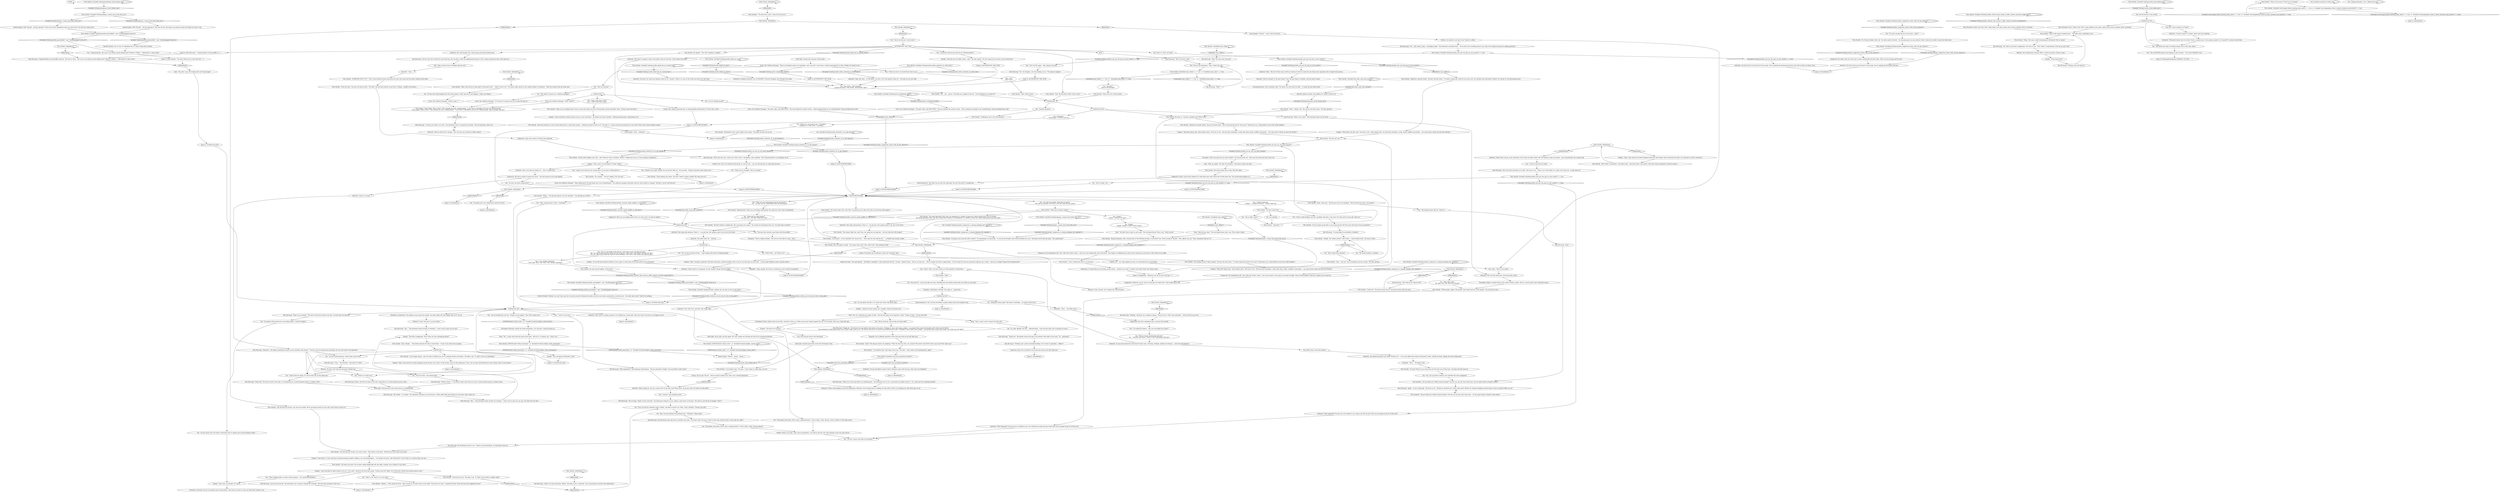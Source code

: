 # WHIRLING F1 / HARDIE AUTHORITY WC
# THE WHITE CHECK TO GET TO KLAASJE
# ==================================================
digraph G {
	  0 [label="START"];
	  1 [label="input"];
	  2 [label="You: \"First you tell me someone's been *raped*, and then you don't say *who*. That's bullshit!\" (Stomp your feet.)"];
	  3 [label="Authority: Everyone can see you picked some wrong options. Next time you have to come up with better things to say."];
	  4 [label="The Gardener: \"Of course he's racist. Look at how fat he is.\""];
	  5 [label="Kim Kitsuragi: \"What happened?\" the lieutenant half-whispers, \"We got absolutely *wiped*. Let's go before it gets worse.\""];
	  6 [label="Authority: There is no 'back'."];
	  7 [label="You: \"I see. Another question?\"\n\"I see, okay. That's cool, that's cool. Another question?\""];
	  8 [label="Titus Hardie: \"Speak for yourself, buddy.\" He puts the beer down. \"We've been giving shit for *ten years*! Martinaise was a dump before we put this outfit together.\""];
	  9 [label="Authority: Not quite there yet -- push on."];
	  10 [label="Titus Hardie: \"You wanna talk to her, cop? Fine. I'm gonna let you talk to her. But you treat her with respect.\""];
	  11 [label="You: \"Thank you, we'll talk to her.\" (Conclude.)\n\"Thank you, I'll talk to her.\" (Conclude.)"];
	  12 [label="Titus Hardie: \"Yeah -- blonde. Tall. Two rooms over from yours.\" He nods upstairs."];
	  13 [label="Jump to: [LYNCHUBENDGAME]"];
	  14 [label="Titus Hardie: \"You mean Revachol? Nah. She's an immigrant or a drifter of some sort. Been staying here over the winter.\"\n\"You mean Revachol? Nah. Our Miss Oranje Disco Dancer is an immigrant or a drifter of some sort. Been staying here over the winter.\""];
	  15 [label="You: \"Sex, drugs, *and* karaoke?\"\n(Laugh nervously.) \"Sex, drugs, and karaoke, right?\""];
	  16 [label="AUTHORITYWC FAIL HUB"];
	  17 [label="Titus Hardie: Variable[\"whirling.garte_vanishment_failed\"]"];
	  18 [label="Variable[\"whirling.garte_vanishment_failed\"]", shape=diamond];
	  19 [label="!(Variable[\"whirling.garte_vanishment_failed\"])", shape=diamond];
	  20 [label="You: \"This doesn't concern you, cafeteria manager!\""];
	  21 [label="Garte, the Cafeteria Manager: \"What is your...?\""];
	  22 [label="Titus Hardie: \"And what exactly is it you've been doing that's so god damn special -- shitting yourself in front of us?\" He leans in. \"Going around harassing kids on the street? Kids who've done nothing wrong?\""];
	  23 [label="Titus Hardie: \"I can believe that.\" He nods. \"Carly works in a gun shop, you see.\""];
	  24 [label="Titus Hardie: \"Fellas...\" The big guy glances over his shoulders. \"You getting any of this?\""];
	  25 [label="Titus Hardie: \"What in the name of mother-fuck...\" He looks closer, squinting at you."];
	  26 [label="Jump to: [Untitled hub (03)]"];
	  27 [label="Theo: \"No,\" a calm voice from the back of the room: \"He'll do it. Go ahead, son -- three, two...\""];
	  28 [label="Alain: \"Yeah, 'cause I sorta *wanna* see that shit.\""];
	  29 [label="You: \"Yes. Let's go back to normal. Let's pretend this never happened.\""];
	  30 [label="Authority: Don't let him drink that. One more push, quick!"];
	  31 [label="Titus Hardie: \"Klaasje Amandou. She's staying here at the Whirling-in-Rags. A real pretty one, silvery jumpsuit, blonde.\" Titus adjusts his cap. \"That's Amandou with an O-U.\""];
	  32 [label="Jump to: [LYNCHUBENDGAME]"];
	  33 [label="Authority: What happened? You got your ass handed to you. You should have made the gun work! How are you going to get out of this now?"];
	  34 [label="Composure: He tries to make it sound real casual -- but the muscles on his neck tighten."];
	  35 [label="Volition: I'm afraid it's not what *you* think it is either."];
	  36 [label="Untitled hub"];
	  37 [label="You: \"I haven't said anything racist!\""];
	  38 [label="Volition: There is no rally, c'mon. Just ask questions, you need to put this race rally garbage in the rear-view mirror."];
	  39 [label="Titus Hardie: \"What in the name of *fuck* are you doing?\""];
	  40 [label="Kim Kitsuragi: \"But...\" The lieutenant looks worried, he whispers: \"I don't want to give you my gun. Not after the last time.\""];
	  41 [label="Hand/Eye Coordination: Your fingers wrap around the handle, the index slides into the trigger loop. Do it. Go on!"];
	  42 [label="You: \"I'm going to kill myself now, you fucking whore.\" (Pull the trigger.)"];
	  43 [label="Titus Hardie: Variable[\"whirling.hardie_took_loaded_gun\"]"];
	  44 [label="Variable[\"whirling.hardie_took_loaded_gun\"]", shape=diamond];
	  45 [label="!(Variable[\"whirling.hardie_took_loaded_gun\"])", shape=diamond];
	  46 [label="Volition: No! Give it to Lieutenant Kitsuragi. It's not too late -- you can still spin this as some kind of tactic."];
	  47 [label="Perception (Hearing): Inside the small mechanism, you can hear a spring tensing up..."];
	  48 [label="Authority: Two! One! Do it, get this *one* thing right."];
	  49 [label="Authority: There will be no *spinning*. Do the *honest* thing! Pull the trigger!"];
	  50 [label="You: \"Congratulations. All I see is you sitting around talking about *Monica's titties* -- while there's a rape victim.\""];
	  51 [label="Untitled hub (03)"];
	  52 [label="You: \"So you're saying the two of you were... close?\""];
	  53 [label="Electrochemistry: And what was up with the *partying* she and Titus did? It sounded fun."];
	  54 [label="Titus Hardie: Variable[\"whirling.hardies_suggestion_whats_with_all_the_silences\"]"];
	  55 [label="Variable[\"whirling.hardies_suggestion_whats_with_all_the_silences\"]", shape=diamond];
	  56 [label="!(Variable[\"whirling.hardies_suggestion_whats_with_all_the_silences\"])", shape=diamond];
	  57 [label="You: \"Everybody calm down! This is only a demonstration!\" (Turn to Kim.) \"Kim, the gun please?\""];
	  58 [label="Authority: He's had enough. He's really gonna push their buttons now."];
	  59 [label="You: \"Kim, I'm only getting total garbage here.\" (Whisper) \"Please help.\""];
	  60 [label="Titus Hardie: \"Stop shitting your pants. You don't *need* to know, alright? We took care of it.\""];
	  61 [label="Titus Hardie: \"What, now you're in some kind of *personal crisis* -- right in front of us?\" He seems taken aback by this sudden display of weakness. \"Take this esoteric shit out of my bar!\""];
	  62 [label="Kim Kitsuragi: \"We are deep, *deep* in farce territory,\" the lieutenant whispers to you, taking a step closer to the door. \"We need to cool off and re-engage, *later*.\""];
	  63 [label="Titus Hardie: \"Of course you have! You've been calling people kipt left and right, inciting *race violence* in my town.\""];
	  64 [label="Titus Hardie: \"Get the fuck out of here, you racist carnie.\" Titus points at the door. \"There'll be no race rally in my town.\""];
	  65 [label="Authority: You got shredded to pieces there! Should've gone with the gun, what were you thinking?!"];
	  66 [label="Half Light: Oh my god, not this again! No! Your cheeks are burning red and you're sweating profusely..."];
	  67 [label="You: \"You better get ready to fucking respect me in: five, four, three...\""];
	  68 [label="You: Put the barrel in your mouth."];
	  69 [label="Half Light: Genuine panic flies across the lieutenant's face."];
	  70 [label="Kim Kitsuragi: \"Thank you.\" He returns it to his holster, then looks at the room: \"Nothing to worry about here, people -- my partner likes to play these jokes. He's what you call *dark*.\"\n\"You promised it would make sense, but It didn't make sense at all.\" He returns the gun to its holster and addresses the room: \"Nothing to worry about here, people -- my partner likes to play these jokes. He's what you call *dark*.\"
"];
	  71 [label="The Gardener: \"Do not think your *failed suicide attempt* will win you any pity from these men -- do not expect them to forget it soon either.\""];
	  72 [label="Electrochemistry: Yes! Get the serotonine running. Keeps those bad thoughts away."];
	  73 [label="You: \"I've asked this before -- why are you hiding the victim?!\""];
	  74 [label="Untitled hub (02)"];
	  75 [label="Shanky: \"It was like that karaoke incident all over again. Or like some of the other girls he was harassing.\""];
	  76 [label="Titus Hardie: \"You saying we don't *help* people?\" He puts the beer down. \"I've been doing this job for *ten years*! Martinaise was a dump before we put this outfit together.\""];
	  77 [label="Titus Hardie: \"So long as you treat her with *respect*. No questioning, no harassing -- or you got the freight train of pain heading your way.\" He grinds his fist into his palm. \"You understand?\""];
	  78 [label="Titus Hardie: Variable[\"whirling.hardies_composure_rc_klaasje_keeping_shit_together\"]"];
	  79 [label="Variable[\"whirling.hardies_composure_rc_klaasje_keeping_shit_together\"]", shape=diamond];
	  80 [label="!(Variable[\"whirling.hardies_composure_rc_klaasje_keeping_shit_together\"])", shape=diamond];
	  81 [label="Titus Hardie: Variable[\"whirling.klaasjeone_result_forgot_cop\"]"];
	  82 [label="Variable[\"whirling.klaasjeone_result_forgot_cop\"]", shape=diamond];
	  83 [label="!(Variable[\"whirling.klaasjeone_result_forgot_cop\"])", shape=diamond];
	  84 [label="Titus Hardie: Variable[\"whirling.hardies_reaction_speed_graffito_is_still_there\"]"];
	  85 [label="Variable[\"whirling.hardies_reaction_speed_graffito_is_still_there\"]", shape=diamond];
	  86 [label="!(Variable[\"whirling.hardies_reaction_speed_graffito_is_still_there\"])", shape=diamond];
	  87 [label="You: \"Sex?\"\n\"Was it sex?\" "];
	  88 [label="Titus Hardie: \"So you wanna go get him or you wanna pester Old Titus here with more of your questions?\""];
	  89 [label="Titus Hardie: \"Speak for yourself, buddy.\" He puts the beer down. \"I've been running this outfit for ten years now. You shoulda seen Martinaise *before* we started. It was like Jamrock now.\""];
	  90 [label="Kim Kitsuragi: \"Why? You have a gun.\""];
	  91 [label="You: Establish authority in their eyes."];
	  92 [label="You: Variable[\"whirling.hardie_authority_wc_to_get_klaasje\"]"];
	  93 [label="Variable[\"whirling.hardie_authority_wc_to_get_klaasje\"]", shape=diamond];
	  94 [label="!(Variable[\"whirling.hardie_authority_wc_to_get_klaasje\"])", shape=diamond];
	  95 [label="Jump to: [Hardiehub1]"];
	  96 [label="Titus Hardie: \"Sheesh...\" Titus wipes his brow. \"Okay, we get it, no need to piss in my drink!\" He lowers his voice. \"I preferred Sylvie. What the fuck even happened to her?\""];
	  97 [label="Eugene: \"Sure there is. Carly said they're bulk-purchasing confetti. Ribbons, too, and loudspeakers...\" He shakes his head. \"And *fireworks*! Carly works at a carnival shop, you see.\""];
	  98 [label="Titus Hardie: IsKimHere()"];
	  99 [label="IsKimHere()", shape=diamond];
	  100 [label="!(IsKimHere())", shape=diamond];
	  101 [label="Titus Hardie: IsKimHere()"];
	  102 [label="IsKimHere()", shape=diamond];
	  103 [label="!(IsKimHere())", shape=diamond];
	  104 [label="Eugene: \"Yeah, Carly said you've been hanging around the adult diaper shop. Browsing the aisles, too ashamed to ask for assistance.\""];
	  105 [label="Kim Kitsuragi: \"Yes -- shit, faeces, poop -- scatological jokes,\" the lieutenant concludes dryly . \"If you don't have anything more to say, then we're going to go back to asking questions.\""];
	  106 [label="You: \"What? Who -- me? What is it?\""];
	  107 [label="You: \"I have a beer-problem, but not a problem with beer. I also have *no* idea how to do my job. Like you.\""];
	  108 [label="You: \"You're wrong, I do.\""];
	  109 [label="Kim Kitsuragi: \"It would help if we establish a timeline.\""];
	  110 [label="Jump to: [Hardiehub1]"];
	  111 [label="Titus Hardie: He repeats: \"The *law* handled it, alright?\""];
	  112 [label="You: \"If Kim was here, he would know what to say.\""];
	  113 [label="You: \"I'm gonna tear your stupid hairy head off, Garte!\""];
	  114 [label="Kim Kitsuragi: \"Let's just all cool off,\" the lieutenant says, trying to salvage the situation. \"We had some questions, that's all.\""];
	  115 [label="You: \"I'm not racist! All I care about is Revachol and it's people and if some foreigner thinks...\""];
	  116 [label="Jump to: [NewspaperEndgame(\"HARDIES_SUICIDE\",  ...]"];
	  117 [label="Titus Hardie: \"Fellas. The cop is really threatening to off himself. This is insane.\""];
	  118 [label="Perception (Taste): Acidic taste on your lips. Corrosive. Once as a child you put your tongue against the rail. It was winter. That was a long time ago..."];
	  119 [label="You: \"The fucking whore left me, I know it.\""];
	  120 [label="Kim Kitsuragi: \"Nothing. Just a minor misunderstanding. Let's return to questions -- officer?\""];
	  121 [label="Titus Hardie: \"Yeah, I have one.\" The big guy bursts out laughing. \"What the fuck was that, you nancies?\""];
	  122 [label="You: \"When did the rape happen?\"\n\"So, the, erm... the rape. When was that?\"
"];
	  123 [label="Empathy: Something is off here. His anger is... possessive."];
	  124 [label="Titus Hardie: He leans in. \"You got a problem with *beer* now?\""];
	  125 [label="You: \"Klaasje Amandou. Cool.\" (Keep your cool.)"];
	  126 [label="You: Variable[\"whirling.hardies_composure_rc_klaasje_keeping_shit_together\"]"];
	  127 [label="Variable[\"whirling.hardies_composure_rc_klaasje_keeping_shit_together\"]", shape=diamond];
	  128 [label="!(Variable[\"whirling.hardies_composure_rc_klaasje_keeping_shit_together\"])", shape=diamond];
	  129 [label="Endurance: It sounds like you're having a heart attack -- whatever you said, it couldn't have been *that* bad. Please relax."];
	  130 [label="Titus Hardie: IsKimHere()"];
	  131 [label="IsKimHere()", shape=diamond];
	  132 [label="!(IsKimHere())", shape=diamond];
	  133 [label="Authority: She stops mid-sentence. That's it -- you got him. He's going to give it up, but on his terms."];
	  134 [label="Titus Hardie: IsKimHere()"];
	  135 [label="IsKimHere()", shape=diamond];
	  136 [label="!(IsKimHere())", shape=diamond];
	  137 [label="Glen: \"Here you go, boss!\" The tall blond throws him a can. Titus cracks it open."];
	  138 [label="You: \"Everybody calm down! This is only a demonstration!\" (Turn to Kim.) \"Kim, the gun. Yours is better. It will make sense.\""];
	  139 [label="Titus Hardie: \"Yeah -- whatever.\""];
	  140 [label="Titus Hardie: \"All the while talking racist shit -- don't think we aren't watching, *fascha*. People here trust us. We're getting *complaints*.\""];
	  141 [label="Titus Hardie: Variable[\"whirling.hardie_failed_wc_once\"]"];
	  142 [label="Variable[\"whirling.hardie_failed_wc_once\"]", shape=diamond];
	  143 [label="!(Variable[\"whirling.hardie_failed_wc_once\"])", shape=diamond];
	  144 [label="Titus Hardie: Variable[\"whirling.hardie_failed_the_wc_second_time\"]"];
	  145 [label="Variable[\"whirling.hardie_failed_the_wc_second_time\"]", shape=diamond];
	  146 [label="!(Variable[\"whirling.hardie_failed_the_wc_second_time\"])", shape=diamond];
	  147 [label="You: \"I'm the only thing keeping this town from going to *hell* and you're not helping.\" (Point your finger.)"];
	  148 [label="Titus Hardie: IsKimHere()"];
	  149 [label="IsKimHere()", shape=diamond];
	  150 [label="!(IsKimHere())", shape=diamond];
	  151 [label="Titus Hardie: IsKimHere()"];
	  152 [label="IsKimHere()", shape=diamond];
	  153 [label="!(IsKimHere())", shape=diamond];
	  154 [label="Authority: Please don't set up a mass execution. You'll never be able to pull it off. The logistics alone are insane... Just ask questions. Be a normal cop."];
	  155 [label="Authority: This Carly is a made up person. It's nothing but a mean joke. They just want to see how you wriggle out of it."];
	  156 [label="You: \"You will NEVER forget what happens in five seconds -- if you don't RESPECT me!\""];
	  157 [label="Shanky: \"He's not gonna off himself, c'mon!\""];
	  158 [label="Titus Hardie: IsTHCPresent(\"caustic_echo\")  or  Variable[\"inventory.ledger_caustic_echo\"]"];
	  159 [label="IsTHCPresent(\"caustic_echo\")  or  Variable[\"inventory.ledger_caustic_echo\"]", shape=diamond];
	  160 [label="!(IsTHCPresent(\"caustic_echo\")  or  Variable[\"inventory.ledger_caustic_echo\"])", shape=diamond];
	  161 [label="Kim Kitsuragi: \"We'll solve the case. Look at me. Don't worry.\" He appears calm suddenly. \"This *demonstration* is not helping. At all.\""];
	  162 [label="Jump to: [LYNCHUBENDGAME]"];
	  163 [label="Titus Hardie: \"Not the way I do.\""];
	  164 [label="Titus Hardie: IsKimHere()"];
	  165 [label="IsKimHere()", shape=diamond];
	  166 [label="!(IsKimHere())", shape=diamond];
	  167 [label="Titus Hardie: \"So what? What do you want from me? We took care of that fuck.\" He picks the beer back up."];
	  168 [label="Authority: She stops mid-sentence. That's it -- you got him. He's going to give it up, but on his terms."];
	  169 [label="Fat Angus: \"Don't you give her any more trouble!\" the fat guy blurts out. \"She's just had some bad luck, that's all.\""];
	  170 [label="Suggestion: Okay, this turned out better than expected."];
	  171 [label="Jump to: [Kim Kitsuragi: \"\"Congratulations on the graffito re...\"]"];
	  172 [label="You: \"Let's try this again -- Kim, gimme your gun.\""];
	  173 [label="Authority: You don't have to be the butt of every joke. You're making the lieutenant look bad."];
	  174 [label="Drama: He's doing a good job here. A commendable performance of *I don't give a shit*."];
	  175 [label="Eugene: \"Yeah, aren't you listening? It's done. Finito!\""];
	  176 [label="Encyclopedia: *Fascha* -- that's short for fascist."];
	  177 [label="Kim Kitsuragi: The lieutenant turns to you. \"Unless you had questions, we should get some air.\""];
	  178 [label="Kim Kitsuragi: \"He's not racist and there is no rally.\" He turns to you. \"There is no Carly either, it's a joke. Let's move on -- or get some air.\""];
	  179 [label="Titus Hardie: \"So you keep saying -- and I do want to believe you, but it's getting harder and harder.\" He takes a sip. \"E, didn't Carly say something?\""];
	  180 [label="You: \"I want to turn back.\""];
	  181 [label="You: Give the gun back to the lieutenant."];
	  182 [label="Shanky: \"Some insane shit.\""];
	  183 [label="Titus Hardie: Variable[\"whirling.hardies_rhetoric_kim_trying_to_offer_conuter_narrative_desperately\"]"];
	  184 [label="Variable[\"whirling.hardies_rhetoric_kim_trying_to_offer_conuter_narrative_desperately\"]", shape=diamond];
	  185 [label="!(Variable[\"whirling.hardies_rhetoric_kim_trying_to_offer_conuter_narrative_desperately\"])", shape=diamond];
	  186 [label="Jump to: [LYNCHUBENDGAME]"];
	  187 [label="Authority: As you look around this room full of sweaty men, swearing, drinking, spitting out tobacco.... does this look familiar?"];
	  188 [label="Titus Hardie: \"I know her.\" He looks around and an uncommon silence fills the room."];
	  189 [label="Perception (Sight): A small twitch in the corner of Kim's mouth. He has a hunch about what *knowing* means."];
	  190 [label="Suggestion: Just don't antagonize him, you have this already."];
	  191 [label="Titus Hardie: Variable[\"whirling.klaasje_i_wanna_have_fuck_with_you\"]"];
	  192 [label="Variable[\"whirling.klaasje_i_wanna_have_fuck_with_you\"]", shape=diamond];
	  193 [label="!(Variable[\"whirling.klaasje_i_wanna_have_fuck_with_you\"])", shape=diamond];
	  194 [label="You: \"Karaoke?\"\n\"Did you do karaoke?\""];
	  195 [label="Titus Hardie: CheckItem(\"gun_villiers\")"];
	  196 [label="CheckItem(\"gun_villiers\")", shape=diamond];
	  197 [label="!(CheckItem(\"gun_villiers\"))", shape=diamond];
	  198 [label="Authority: Did you already try the gun thing? I hear the gun thing is excellent, and has great results."];
	  199 [label="Jump to: [AUTHORITYWC FAIL HUB]"];
	  200 [label="Garte, the Cafeteria Manager: \"For god's sake, stop SHOUTING!\" The man behind the counter shouts. \"Stop breaking things in my establishment! Stop provoking those oafs!\""];
	  201 [label="Titus Hardie: \"Of course you are.\" He takes a sip. \"E, didn't Carly work in a diaper shop?\""];
	  202 [label="You: \"I'm not a racist. Just look at my partner!\""];
	  203 [label="Jump to: [Hardiehub1]"];
	  204 [label="Jump to: [Hardiehub1]"];
	  205 [label="Kim Kitsuragi: \"But...\" The lieutenant looks worried, he whispers: \"I don't want to give you my gun.\""];
	  206 [label="Untitled hub (02)"];
	  207 [label="Kim Kitsuragi: \"What are you doing?!\" The short cold barrel touches your lips. It tastes like iron and hell."];
	  208 [label="You: \"These are my thoughts. This is my head.\""];
	  209 [label="Titus Hardie: Variable[\"whirling.necktie_personified\"]  and  CheckEquipped(\"neck_tie\")"];
	  210 [label="Variable[\"whirling.necktie_personified\"]  and  CheckEquipped(\"neck_tie\")", shape=diamond];
	  211 [label="!(Variable[\"whirling.necktie_personified\"]  and  CheckEquipped(\"neck_tie\"))", shape=diamond];
	  212 [label="Pain Threshold: Don't. There's this *itch* in the middle of your skull, where you've never reached. Never scratched..."];
	  213 [label="You: \"So, uhm. Behold, the uhm... demonstration.\" (Give the gun back, this is getting too scary.)"];
	  214 [label="Glen: \"You won't, man. His fucking balls ain't big enough!\""];
	  215 [label="Titus Hardie: Variable[\"pier.cindy_main_hub_reached\"]"];
	  216 [label="Variable[\"pier.cindy_main_hub_reached\"]", shape=diamond];
	  217 [label="!(Variable[\"pier.cindy_main_hub_reached\"])", shape=diamond];
	  218 [label="You: \"What is *your* relationship with her?\"\n\"So...\" (Scratch your head.) \"What is your relationship with her?\""];
	  219 [label="Elizabeth: \"Titus is hiding nothing.\" She turns to the hulk of a man. \"Titus...\""];
	  220 [label="Eugene: \"Man, I've been to Jamrock. The place looks like a modern painting. Kids as old as ten with guns on the street -- you got eight different mobs vying for power...\""];
	  221 [label="Kim Kitsuragi: \"What is her name?\" The lieutenant takes out his notes."];
	  222 [label="You: \"Miss Oranje Disco Dancer?\""];
	  223 [label="You: \"Alright.\"\n\"Alright, alright, we don't need to know.\""];
	  224 [label="Titus Hardie: \"Yeah. We did them. What's that to you?\""];
	  225 [label="You: (Turn to the lieutenant.) \"Kim, I need your gun.\""];
	  226 [label="Authority: This is not what he thinks it is -- this is a great idea."];
	  227 [label="You: \"You're not the law. I am the law!\""];
	  228 [label="Kim Kitsuragi: \"I assure you, there is no crisis,\" the lieutenant tries to salvage the situation. \"We had questions, that's all.\""];
	  229 [label="Jump to: [Hardiehub1]"];
	  230 [label="Garte, the Cafeteria Manager: \"Wait, *what*?!\""];
	  231 [label="You: \"I haven't harassed any kids!\""];
	  232 [label="Jump to: [Hardiehub1]"];
	  233 [label="Titus Hardie: \"I can believe that. That rings true to me.\" He nods. \"Carly works in the kindergarten, right?\""];
	  234 [label="Shanky: \"I knew he wasn't gonna do it, though! I knew he'd pussy out!\""];
	  235 [label="Elizabeth: \"Titus...\" He looks at her."];
	  236 [label="Esprit de Corps: \"You seen Apricot -- old Pidieu's daughter?\" asks Lieutentant McCoy. \"Uh-huh,\" replies Torson. \"The ass on that one...\" McCoy shakes his head in appreciation. \"A bit strange the old man named her Apricot, but, I mean -- who am I to judge? Wanna hit the kebab joint?\""];
	  237 [label="You: (Nod.) \"What is her name?\""];
	  238 [label="Titus Hardie: CheckItem(\"gun_villiers\")"];
	  239 [label="CheckItem(\"gun_villiers\")", shape=diamond];
	  240 [label="!(CheckItem(\"gun_villiers\"))", shape=diamond];
	  241 [label="Half Light: Sounds like someone's dam broke."];
	  242 [label="Authority: What's going on, are you a racist now? Is the rally real? Please don't set up any rally, it'll make you look awful!"];
	  243 [label="Eugene: \"Yeah, Carly said you've been hanging around the day-care centre. In the bushes, man. By the jungle-gym. Tryna' set up some weird field trip to your station, that's in your home...\""];
	  244 [label="Kim Kitsuragi: \"There is no Carly and there is no kindergarten,\" the lieutenant says to you, concerned you might not get it. \"It's a joke and we're getting derailed.\""];
	  245 [label="Jump to: [Hardiehub1]"];
	  246 [label="You: \"There is no other way.\""];
	  247 [label="You: But I want to point it at *them*."];
	  248 [label="Untitled hub (03)"];
	  249 [label="Horrific Necktie: *Bratan*, we can't have any fun if you kill yourself. Painting the booth red with your brains sounds like a real blast now -- but what about later? There'll be nothing."];
	  250 [label="Titus Hardie: \"Dark?\" The big guy bursts out laughing. \"What the fuck was that, you carnies? We haven't seen RCM in four years and *this* shows up!\""];
	  251 [label="Theo: \"No, no. I still have my money on him.\" The old man pulls on his cigarette, slowly. \"Sooner or later -- he has that look.\""];
	  252 [label="You: \"Ha-ha everyone. Did you like my funny joke?\""];
	  253 [label="The Gardener: \"Do not think your *failed suicide attempt* will win you any pity from these men. Do not expect them to forget it either.\""];
	  254 [label="Empathy: He is infinitely grateful to have that gun back on his belt right now."];
	  255 [label="Jump to: [AUTHORITYWC FAIL HUB]"];
	  256 [label="You: \"So she's not from around here?\""];
	  257 [label="LYNCHUBENDGAME"];
	  258 [label="Titus Hardie: \"What do you think I meant?\""];
	  259 [label="Glen: \"Shut up, Angie!\" He slaps his forehead. \"She doesn't need your help...\""];
	  260 [label="Titus Hardie: Variable[\"whirling.hardie_failed_authority_wc_third_time\"]"];
	  261 [label="Variable[\"whirling.hardie_failed_authority_wc_third_time\"]", shape=diamond];
	  262 [label="!(Variable[\"whirling.hardie_failed_authority_wc_third_time\"])", shape=diamond];
	  263 [label="Authority: You have *so* many bad options ruled out it's *insane*! There is no way in the world you won't do it this time!"];
	  264 [label="Eugene: \"Carly said they've been trying to set up a *race rally*, whatever the fuck that means. Trying to get the *kipts* out of Revachol, before the economy goes to shit...\""];
	  265 [label="Eugene: \"Shit, boss, he actually *is* racist!\""];
	  266 [label="Titus Hardie: Variable[\"yard.cuno_punchhub_reached\"]"];
	  267 [label="Variable[\"yard.cuno_punchhub_reached\"]", shape=diamond];
	  268 [label="!(Variable[\"yard.cuno_punchhub_reached\"])", shape=diamond];
	  269 [label="Kim Kitsuragi: \"Police job?\" He tilts his head to the side, as if inspecting you. A brief moment passes. In silence. Then..."];
	  270 [label="Titus Hardie: He rubs his left temple. \"If you must.\""];
	  271 [label="Drama: Everybody has something to hide. He *certainly* does."];
	  272 [label="Eugene: \"They didn't see shit, man,\" he turns to you. \"Kids getting shot, we had three shootings a week, fuckin' graffito everywhere -- you cops haven't shown up since the Thirties.\""];
	  273 [label="Titus Hardie: \"Remember what I said: freight train of pain.\" He points his beer can at you."];
	  274 [label="Untitled hub (02)"];
	  275 [label="Suggestion: Whatever you do, do not to tell him you *know her*. That would sound *off*."];
	  276 [label="Suggestion: What's with all the silences? It's like these guys don't know how to feel about this. You should keep picking at it..."];
	  277 [label="Untitled hub"];
	  278 [label="Suggestion: He really went out of his way to seem comfortable with this topic. That's all you're gonna get for now."];
	  279 [label="Kim Kitsuragi: \"Live in a bar. Sit on their fat asses like they own the place, while the neighbourhood goes to shit, corpses hang from trees, kids shoot up...\""];
	  280 [label="Titus Hardie: \"EVERYONE SHUT UP!!!\" Titus's loud baritone echoes back from the mess hall walls and the entire cafeteria falls silent."];
	  281 [label="Garte, the Cafeteria Manager: \"For god's sake, stop SHOUTING!\" The man behind the counter shouts. \"Stop crashing into people in my establishment! Stop provoking those oafs!\""];
	  282 [label="You: \"Maybe you're right. Maybe I'm not the law after all.\" (To yourself.)  \"Maybe everyone's been lying to me...\""];
	  283 [label="You: \"Shut up, barman!\""];
	  284 [label="Titus Hardie: \"Easy, babes. What is this?\" Titus spreads his arms, smiling gently. \"I can't have a slap-fight in my bar. It's embarrassing.\"\n\"Easy, babes. What is this?\" Titus spreads his arms, smiling gently. \"I can't have a slap-fight in my bar. It's embarrassing. Take it outside, will you?\"
"];
	  285 [label="Titus Hardie: IsKimHere()"];
	  286 [label="IsKimHere()", shape=diamond];
	  287 [label="!(IsKimHere())", shape=diamond];
	  288 [label="Eugene: \"Carly said they've been trying to set up a mass execution.\" He shakes his head in disdain. \"Bulk-purchasing guns. Ammunition, too.\""];
	  289 [label="Titus Hardie: IsKimHere()"];
	  290 [label="IsKimHere()", shape=diamond];
	  291 [label="!(IsKimHere())", shape=diamond];
	  292 [label="Kim Kitsuragi: \"Merely *what*...?\" He doesn't quite catch that last word. A brief moment passes in silence, then..."];
	  293 [label="Kim Kitsuragi: \"Detective.\" He thinks of putting his hand on your shoulder, then doesn't. \"We don't have to demonstrate anything, let's just get back to the questions.\""];
	  294 [label="Kim Kitsuragi: Silence. He tilts his head to the side, inspecting you. A brief moment passes, then..."];
	  295 [label="Kim Kitsuragi: \"Thank you.\" He quickly returns the gun to his holster, then looks at the room. \"So -- questions?\""];
	  296 [label="Titus Hardie: CheckItem(\"gun_villiers\") == true  or  CheckItem(\"gun_ruby\") == true"];
	  297 [label="CheckItem(\"gun_villiers\") == true  or  CheckItem(\"gun_ruby\") == true", shape=diamond];
	  298 [label="!(CheckItem(\"gun_villiers\") == true  or  CheckItem(\"gun_ruby\") == true)", shape=diamond];
	  299 [label="You: Where have I seen this before?"];
	  300 [label="Titus Hardie: \"Relationship?! There was no fucking relationship! He raped her, that's their relationship!\""];
	  301 [label="Titus Hardie: IsKimHere()"];
	  302 [label="IsKimHere()", shape=diamond];
	  303 [label="!(IsKimHere())", shape=diamond];
	  304 [label="Eugene: \"They don't know, man -- they weren't here.\" He turns to you. \"We had three shootings a week, kids dead, fuckin' *graffito* everywhere -- you cops haven't shown up since the Thirties.\""];
	  305 [label="You: \"You're right, I don't.\""];
	  306 [label="Titus Hardie: \"Good boy.\""];
	  307 [label="Titus Hardie: \"I don't understand what's so cool here.\""];
	  308 [label="Titus Hardie: \"Yeah, tons of it. All the songs.\""];
	  309 [label="Titus Hardie: Variable[\"whirling.hardies_suggestion_whats_with_all_the_silences\"]"];
	  310 [label="Variable[\"whirling.hardies_suggestion_whats_with_all_the_silences\"]", shape=diamond];
	  311 [label="!(Variable[\"whirling.hardies_suggestion_whats_with_all_the_silences\"])", shape=diamond];
	  312 [label="Drama: Oh my god, The Art -- they're using it against you. This is all a twisted phantasie!"];
	  313 [label="Kim Kitsuragi: \"There's no mass-execution, officer.\" He looks at you, concerned. \"Just ask questions and don't get sidetracked.\""];
	  314 [label="Jump to: [Hardiehub1]"];
	  315 [label="Titus Hardie: \"Now *that* I can believe.\" He points down. \"And then there's the matter of the floor being completely covered in faeces.\""];
	  316 [label="Titus Hardie: Variable[\"yard.hanged_failed_shooting_body_down\"] == true  or  Variable[\"yard.hangedman_tried_to_shoot_cunoesse_and_missed\"] == true"];
	  317 [label="Variable[\"yard.hanged_failed_shooting_body_down\"] == true  or  Variable[\"yard.hangedman_tried_to_shoot_cunoesse_and_missed\"] == true", shape=diamond];
	  318 [label="!(Variable[\"yard.hanged_failed_shooting_body_down\"] == true  or  Variable[\"yard.hangedman_tried_to_shoot_cunoesse_and_missed\"] == true)", shape=diamond];
	  319 [label="You: \"Trust me, Kim. I am merely flesh.\""];
	  320 [label="Titus Hardie: \"Easy, Shanks...\" The leader gestures for him to stand down. \"I want to see where this is going.\""];
	  321 [label="Authority: *I want to point it at them*, phah! Quit your whining."];
	  322 [label="Rhetoric: He's desperately trying to offer a counter-narrative. There is none."];
	  323 [label="Titus Hardie: \"You don't know her.\""];
	  324 [label="You: \"You must be -- you're just like real cops. Drinking beer and sitting around with your dicks in your hand.\""];
	  325 [label="You: \"I think I know her.\"\n\"I think I...\" (Laugh nervously.) \"I think I know her.\""];
	  326 [label="You: \"Okay. How well?\"\n\"Oh, okay, cool, cool. How well though?\""];
	  327 [label="Titus Hardie: \"Well enough, copper. We partied. She's been here for a few months.\" He crosses his arms."];
	  328 [label="You: \"Another question.\""];
	  329 [label="Titus Hardie: \"Goddamnit, get it over with already...\""];
	  330 [label="Titus Hardie: \"Sure -- why not. You've probably seen her around.\" He nods upstairs."];
	  331 [label="Horrific Necktie: Oh, it's her. It's definitely her. It's Miss Oranje Disco Dancer."];
	  332 [label="Rhetoric: Calm. Normal. Try to forget this *little hiccup*."];
	  333 [label="You: \"Okay, enough about it then.\" (Conclude.)"];
	  334 [label="Authority: Well... The rest of that nancy stuff was really just there to make the gun thing more appealing. But it might work anyway."];
	  335 [label="Titus Hardie: Variable[\"whirling.hardie_authority_wc_to_get_klaasje\"]"];
	  336 [label="Variable[\"whirling.hardie_authority_wc_to_get_klaasje\"]", shape=diamond];
	  337 [label="!(Variable[\"whirling.hardie_authority_wc_to_get_klaasje\"])", shape=diamond];
	  338 [label="Titus Hardie: \"Fuck you man!\" his eyes are fixed on Kim. \"You didn't see the place before we got here. Fucking... graffito everywhere...\""];
	  339 [label="Glen: \"Hey, we don't have to fucking take this shit...\""];
	  340 [label="Titus Hardie: \"No, asshole -- *you're* nobody. *I'm* the law!\""];
	  341 [label="Garte, the Cafeteria Manager: \"They're not going to give you *anything*, can't you see?! I can't have a *police interrogation* in here. People are trying to eat...\""];
	  342 [label="Authority: You don't have to be the butt of every joke. You're making the lieutenant look bad. Just stick to what you know. Guns."];
	  343 [label="Half Light: The pressure in the room grows to a boiling point."];
	  344 [label="You: \"I'm not fucking this case up!\" (Finger on the trigger.) \"You *will* respect me!\""];
	  345 [label="Titus Hardie: IsTHCPresent(\"white_mourning\")  or  Variable[\"inventory.ledger_white_mourning\"]"];
	  346 [label="IsTHCPresent(\"white_mourning\")  or  Variable[\"inventory.ledger_white_mourning\"]", shape=diamond];
	  347 [label="!(IsTHCPresent(\"white_mourning\")  or  Variable[\"inventory.ledger_white_mourning\"])", shape=diamond];
	  348 [label="Jump to: [Untitled hub (03)]"];
	  349 [label="Titus Hardie: Variable[\"whirling.hardies_volition_not_too_late_to_turn_it_into_joke\"]"];
	  350 [label="Variable[\"whirling.hardies_volition_not_too_late_to_turn_it_into_joke\"]", shape=diamond];
	  351 [label="!(Variable[\"whirling.hardies_volition_not_too_late_to_turn_it_into_joke\"])", shape=diamond];
	  352 [label="Esprit de Corps: He is grateful to have that gun back on his belt right now."];
	  353 [label="You: \"It's not about who did it, it's about the victim. She needs help.\""];
	  354 [label="Titus Hardie: \"Huh?\""];
	  355 [label="Authority: You believe the place was called *Precinct 41* -- it was also filled with (almost exclusively) *men*, sitting on desks, talking shit and wasting time."];
	  356 [label="Elizabeth: \"Titus...\" He looks at her."];
	  357 [label="Elizabeth: \"Okay, enough. All of this is irrelevant to your stated investigation.\""];
	  358 [label="Jump to: [Hardiehub1]"];
	  359 [label="Jump to: [LYNCHUBENDGAME]"];
	  360 [label="Titus Hardie: Variable[\"whirling.hardies_just_put_the_gun_in_your_mouth\"] == true"];
	  361 [label="Variable[\"whirling.hardies_just_put_the_gun_in_your_mouth\"] == true", shape=diamond];
	  362 [label="!(Variable[\"whirling.hardies_just_put_the_gun_in_your_mouth\"] == true)", shape=diamond];
	  363 [label="Authority: There is little left to salvage... Did I not tell you to pick the *right* option?"];
	  364 [label="Garte, the Cafeteria Manager: \"Stop yelling about the god damn law in my establishment!\" the cafeteria manager interrupts with his voice raised to a squeak. \"We get it, you're *all* the law!\""];
	  365 [label="You: \"I'm not shitting myself!\""];
	  366 [label="Titus Hardie: \"What are you talking about? Guns are the only thing you have! Waving them around old ladies' faces. Trying to gun down kids...\""];
	  367 [label="Untitled hub"];
	  368 [label="Kim Kitsuragi: \"No. That is not what is happening.\" He turns to you. \"This *show* is unnecessary. Give me my gun. Now.\""];
	  369 [label="Kim Kitsuragi: \"Again -- it was a dark joke.\" He turns to you. \"Maybe we should go for a little walk, joker? Before we continue? Jogging around seems to have a positive effect on you.\""];
	  370 [label="Jump to: [Hardiehub1]"];
	  371 [label="Kim Kitsuragi: \"How well do you *know* her?\""];
	  372 [label="Untitled hub"];
	  373 [label="You: \"No, I'm also a big fan of beer -- *and* jerking off instead of helping people.\""];
	  374 [label="Eugene: \"They don't know, man. They weren't here.\" He turns to you. \"We had three shootings a week, kids dead, fuckin' graffito everywhere... You cops haven't shown up since the Thirties.\""];
	  375 [label="Reaction Speed: Actually, the graffito isn't *quite* off yet is it?"];
	  376 [label="Kim Kitsuragi: \"Nothing.\" He gives you a sideways glance. \"We just have a *few* more questions -- then we'll be on our way.\""];
	  377 [label="Composure: You inexplicably add \"cool\" after the victim's name -- with your eyes bulging like some wild beast. Your fingers are fidgeting and sweat starts forming on your brow as Titus looks at you oddly."];
	  378 [label="Inland Empire: Shit! The girl... the girl upstairs?! That can't be her. She knows you drank so hard you forgot you were a cop..."];
	  379 [label="Glen: \"You don't have a beer in your hand.\" The tall blond throws Titus a can. \"Here you go!\""];
	  380 [label="Jump to: [LYNCHUBENDGAME]"];
	  381 [label="Titus Hardie: \"Yeah. Pretty much.\""];
	  382 [label="Titus Hardie: Variable[\"whirling.hardies_do_not_say_you_know_klaasje\"]"];
	  383 [label="Variable[\"whirling.hardies_do_not_say_you_know_klaasje\"]", shape=diamond];
	  384 [label="!(Variable[\"whirling.hardies_do_not_say_you_know_klaasje\"])", shape=diamond];
	  385 [label="Titus Hardie: Variable[\"whirling.hardies_just_put_the_gun_in_your_mouth\"]"];
	  386 [label="Variable[\"whirling.hardies_just_put_the_gun_in_your_mouth\"]", shape=diamond];
	  387 [label="!(Variable[\"whirling.hardies_just_put_the_gun_in_your_mouth\"])", shape=diamond];
	  388 [label="Authority: Please stop hanging around the jungle-gym. Whatever you're doing there is making you look awful. And it's not helping you with these guys at all."];
	  389 [label="You: \"I'm not scared anymore. I know what I have to do.\""];
	  390 [label="Jump to: [Untitled hub (03)]"];
	  391 [label="You: \"Someone's been raped. She needs counselling -- we need to talk to her.\""];
	  392 [label="Titus Hardie: \"You wanna *help* her, cop? Fine, I'm, gonna let you help her -- but you treat her with respect.\""];
	  393 [label="Titus Hardie: He's too angry to drink. \"You wanna talk to her? Fine, talk to her! I got nothing to hide.\""];
	  394 [label="You: \"K-Klaasje?\"\n\"K-k-Klaasje?\" (Correct your tie.)
"];
	  395 [label="Titus Hardie: Titus gives them both a look. They fall silent."];
	  396 [label="Jump to: [AUTHORITYWC FAIL HUB]"];
	  397 [label="Titus Hardie: Variable[\"whirling.hardies_just_put_the_gun_in_your_mouth\"] == true"];
	  398 [label="Variable[\"whirling.hardies_just_put_the_gun_in_your_mouth\"] == true", shape=diamond];
	  399 [label="!(Variable[\"whirling.hardies_just_put_the_gun_in_your_mouth\"] == true)", shape=diamond];
	  400 [label="Jump to: [Hardiehub1]"];
	  401 [label="Rhetoric: He does *not* like that phrasing. Neither do I."];
	  402 [label="Kim Kitsuragi: \"Why? You have your own gun.\""];
	  403 [label="Conceptualization: You're probably right. The others are only there for filler -- to make the gun thing *pop*."];
	  404 [label="You: \"I guess we're both the law around here, if you start to think about it.\""];
	  405 [label="Garte, the Cafeteria Manager: \"Of *course* it concerns me if you make this kind of...\""];
	  406 [label="You: \"That's a lie! There is no 'race rally'!\""];
	  407 [label="Titus Hardie: \"Get the fuck out of here, you race war asshole. We're not gonna march in your rally, stop trying to recruit us.\""];
	  408 [label="Jump to: [Hardiehub1]"];
	  409 [label="Shanky: \"The fuck is happening, Titus? What are they whispering about?\""];
	  410 [label="You: \"I know what I'm doing. It's not my first day on the police-job.\""];
	  411 [label="Kim Kitsuragi: \"Be careful -- it's loaded.\" He unholsters and gives you his firearm. It feels oddly light and buzzing in your hand. Like a funny toy."];
	  412 [label="Authority: *Everyone* knows how to do that! You're a special man. You're going to point it at *yourself*. Go ahead, show them."];
	  413 [label="Inland Empire: *Kisses... kisses... kisses...*"];
	  414 [label="You: \"I need Kim and his gun here for my *demonstration*.\""];
	  415 [label="Kim Kitsuragi: \"Why?\""];
	  416 [label="Kim Kitsuragi: \"Congratulations on the graffito removal.\" He turns to Titus. \"All I see is you sitting around talking about *Monica's titties* -- while there's a rape victim.\""];
	  417 [label="Titus Hardie: \"He did it before we killed him. He's not gonna do it again.\" He crushes his half-empty beer can. \"So what does it matter?\""];
	  418 [label="Jump to: [Suggestion: \"Whatever you do, do not to tell him...\"]"];
	  419 [label="Jump to: [Hardiehub1]"];
	  420 [label="Kim Kitsuragi: \"No,\" he whispers, not even looking at you. \"Not going to happen.\""];
	  421 [label="You: \"That's fucking right, no need to hide anymore -- I'm a proud Revacholian!\""];
	  422 [label="Authority: This time it's going to work. You already ruled out the first, *bad* option that didn't."];
	  423 [label="Authority: Okay, this time... is FOR REAL. You have *two* bad options ruled out -- the odds are on your side!"];
	  424 [label="Kim Kitsuragi: The lieutenant nods and turns to address the room: \"You know what? You guys *must* be the cops. Because this is what cops do, right?\""];
	  425 [label="You: That's it? That's all I got?"];
	  426 [label="You: \"I don't even have a gun!\"\n(Lie.) \"I don't even have a gun!\""];
	  427 [label="Titus Hardie: IsKimHere()"];
	  428 [label="IsKimHere()", shape=diamond];
	  429 [label="!(IsKimHere())", shape=diamond];
	  430 [label="Authority: What happened? You got your ass handed to you. Always go with the gun! How are you going to get out of this now?"];
	  431 [label="Volition: Yes -- you. Stop talking out loud, you sound like you're unravelling."];
	  432 [label="Authority: Good. Now put it in your mouth."];
	  433 [label="Pain Threshold: There's just this *itch*, deep under your skull, where you've never reached. Never scratched..."];
	  434 [label="Kim Kitsuragi: \"Ehm...\""];
	  435 [label="You: \"You may have missed a spot there with the graffito.\""];
	  436 [label="You: \"I get it, Titus. You guys really are *the authority* around here.\""];
	  437 [label="You: \"What was her relationship with the mercenary?\"\n\"Uh... so what was her relationship with the mercenary?\"
"];
	  438 [label="Jump to: [LYNCHUBENDGAME]"];
	  439 [label="Suggestion: What are you talking about? Don't say that, this is no time to nitpick."];
	  440 [label="Jump to: [Titus Hardie: \"\"So what? What do you want from me?...\"]"];
	  441 [label="Composure: You inexplicably add \"cool\" after the victim's name -- but no one notices. Your spine is too damn straight. None of these people would ever suspect you've met her."];
	  442 [label="Titus Hardie: \"No. We just fucked, that's all,\" he states matter-of-factly. \"I'm not gonna give you any details if that's what you're after. So put your dick away.\""];
	  443 [label="Titus Hardie: Variable[\"whirling.klaasje_i_wanna_have_fuck_with_you\"]"];
	  444 [label="Variable[\"whirling.klaasje_i_wanna_have_fuck_with_you\"]", shape=diamond];
	  445 [label="!(Variable[\"whirling.klaasje_i_wanna_have_fuck_with_you\"])", shape=diamond];
	  446 [label="Inland Empire: Shit! The girl... the girl upstairs?! That can't be her! Remember what you said to her? You told you wanna have..."];
	  447 [label="Titus Hardie: \"Yes -- yes -- and no.\" He looks you straight in the eye. \"Got something to say about it?\""];
	  448 [label="You: Say nothing."];
	  449 [label="Authority: Establish authority, yes! AUTHORITY! Feverish thoughts race through your mind."];
	  450 [label="Elizabeth: \"Glen...\""];
	  451 [label="Titus Hardie: IsKimHere()"];
	  452 [label="IsKimHere()", shape=diamond];
	  453 [label="!(IsKimHere())", shape=diamond];
	  454 [label="Kim Kitsuragi: \"Uhm...\" He hesitates. \"And what *is* that?\""];
	  455 [label="Eugene: \"The fuck is he saying?\""];
	  456 [label="Kim Kitsuragi: \"Nothing. Give me the gun.\""];
	  457 [label="Shanky: \"The fuck are you talkin' about -- gun?\" He asks angrily. \"No one's gonna let you wave a gun around here.\""];
	  458 [label="You: \"No, no. I'm drunk on the job too. I don't give a shit, just like you guys.\"\n\"No, no! I got drunk so drunk I drove my car to the sea. I don't give a shit either, just like you guys.\"\n\"No, no! I like to get drunk and then do racial profiling. I don't give a shit either, just like you guys.\""];
	  459 [label="Titus Hardie: IsKimHere()"];
	  460 [label="IsKimHere()", shape=diamond];
	  461 [label="!(IsKimHere())", shape=diamond];
	  462 [label="Titus Hardie: \"If you don't -- if you *question* her, harass her...\" Titus taps his chin with his fist. \"...a freight train of pain, buddy.\""];
	  463 [label="You: \"You said you partied. What did you mean?\"\n\"You said you partied. Cool, that's cool. But what did you mean?\""];
	  464 [label="Titus Hardie: Variable[\"whirling.necktie_personified\"]  and  CheckEquipped(\"neck_tie\")"];
	  465 [label="Variable[\"whirling.necktie_personified\"]  and  CheckEquipped(\"neck_tie\")", shape=diamond];
	  466 [label="!(Variable[\"whirling.necktie_personified\"]  and  CheckEquipped(\"neck_tie\"))", shape=diamond];
	  467 [label="You: \"We could establish a timeline.\""];
	  468 [label="Titus Hardie: \"Alright. Two weeks maybe? I don't know... I need another beer.\" He turns to Glen."];
	  469 [label="You: \"Drugs?\"\n\"Drugs?\" (Avoid is his gaze.)"];
	  0 -> 0
	  1 -> 90
	  2 -> 59
	  4 -> 427
	  5 -> 242
	  6 -> 293
	  7 -> 270
	  8 -> 374
	  9 -> 372
	  10 -> 462
	  11 -> 273
	  12 -> 124
	  12 -> 221
	  13 -> 257
	  14 -> 168
	  15 -> 447
	  16 -> 224
	  16 -> 1
	  16 -> 425
	  16 -> 171
	  16 -> 111
	  16 -> 146
	  16 -> 58
	  16 -> 414
	  17 -> 17
	  17 -> 18
	  18 -> 281
	  19 -> 199
	  20 -> 405
	  21 -> 284
	  22 -> 139
	  23 -> 312
	  24 -> 248
	  25 -> 117
	  26 -> 248
	  27 -> 345
	  28 -> 213
	  29 -> 253
	  30 -> 189
	  31 -> 80
	  32 -> 257
	  33 -> 202
	  34 -> 256
	  34 -> 6
	  35 -> 105
	  35 -> 237
	  36 -> 426
	  36 -> 36
	  36 -> 365
	  36 -> 230
	  37 -> 62
	  38 -> 202
	  39 -> 316
	  40 -> 409
	  41 -> 432
	  42 -> 115
	  43 -> 43
	  43 -> 44
	  44 -> 68
	  45 -> 23
	  46 -> 208
	  47 -> 27
	  48 -> 45
	  49 -> 348
	  50 -> 440
	  51 -> 394
	  51 -> 124
	  51 -> 221
	  52 -> 442
	  53 -> 380
	  54 -> 54
	  54 -> 55
	  55 -> 52
	  56 -> 380
	  57 -> 38
	  58 -> 279
	  59 -> 424
	  60 -> 110
	  61 -> 147
	  62 -> 2
	  63 -> 264
	  64 -> 97
	  65 -> 314
	  66 -> 289
	  67 -> 156
	  68 -> 206
	  69 -> 23
	  70 -> 254
	  71 -> 369
	  72 -> 370
	  73 -> 218
	  74 -> 72
	  74 -> 353
	  74 -> 391
	  75 -> 357
	  76 -> 304
	  77 -> 459
	  78 -> 78
	  78 -> 79
	  79 -> 441
	  80 -> 377
	  81 -> 81
	  81 -> 82
	  82 -> 443
	  83 -> 12
	  84 -> 84
	  84 -> 85
	  85 -> 439
	  86 -> 274
	  87 -> 381
	  88 -> 109
	  89 -> 272
	  90 -> 225
	  91 -> 91
	  92 -> 92
	  92 -> 93
	  93 -> 335
	  94 -> 335
	  96 -> 203
	  97 -> 63
	  98 -> 98
	  98 -> 99
	  99 -> 4
	  100 -> 242
	  101 -> 101
	  101 -> 102
	  102 -> 313
	  103 -> 153
	  104 -> 315
	  105 -> 397
	  106 -> 431
	  107 -> 88
	  108 -> 162
	  109 -> 468
	  111 -> 174
	  112 -> 87
	  113 -> 229
	  114 -> 203
	  115 -> 265
	  117 -> 368
	  118 -> 455
	  119 -> 434
	  120 -> 352
	  121 -> 119
	  122 -> 417
	  123 -> 74
	  124 -> 8
	  125 -> 125
	  126 -> 126
	  126 -> 127
	  127 -> 77
	  128 -> 77
	  129 -> 418
	  130 -> 130
	  130 -> 131
	  131 -> 376
	  132 -> 190
	  133 -> 9
	  134 -> 134
	  134 -> 135
	  135 -> 108
	  136 -> 467
	  136 -> 222
	  137 -> 31
	  138 -> 38
	  139 -> 358
	  140 -> 175
	  141 -> 141
	  141 -> 142
	  142 -> 143
	  143 -> 449
	  144 -> 144
	  144 -> 145
	  145 -> 263
	  146 -> 422
	  147 -> 21
	  148 -> 148
	  148 -> 149
	  149 -> 227
	  150 -> 228
	  151 -> 152
	  151 -> 151
	  152 -> 61
	  153 -> 2
	  154 -> 231
	  155 -> 408
	  156 -> 116
	  157 -> 26
	  158 -> 158
	  158 -> 159
	  159 -> 413
	  160 -> 47
	  161 -> 46
	  162 -> 257
	  163 -> 382
	  164 -> 164
	  164 -> 165
	  165 -> 416
	  166 -> 214
	  167 -> 29
	  168 -> 392
	  169 -> 259
	  170 -> 161
	  171 -> 416
	  172 -> 420
	  173 -> 400
	  174 -> 359
	  175 -> 226
	  175 -> 282
	  175 -> 404
	  176 -> 35
	  177 -> 64
	  178 -> 360
	  179 -> 243
	  180 -> 5
	  181 -> 69
	  182 -> 456
	  183 -> 184
	  183 -> 183
	  184 -> 433
	  185 -> 211
	  186 -> 257
	  187 -> 299
	  187 -> 436
	  188 -> 301
	  189 -> 327
	  190 -> 73
	  191 -> 192
	  191 -> 191
	  192 -> 128
	  193 -> 418
	  194 -> 308
	  195 -> 195
	  195 -> 196
	  196 -> 402
	  197 -> 89
	  198 -> 403
	  199 -> 15
	  200 -> 240
	  201 -> 103
	  202 -> 177
	  205 -> 409
	  206 -> 67
	  206 -> 212
	  206 -> 247
	  207 -> 42
	  208 -> 24
	  209 -> 209
	  209 -> 210
	  210 -> 249
	  211 -> 349
	  212 -> 25
	  213 -> 295
	  214 -> 390
	  215 -> 216
	  215 -> 215
	  216 -> 375
	  217 -> 274
	  218 -> 187
	  219 -> 393
	  220 -> 49
	  221 -> 30
	  222 -> 330
	  223 -> 379
	  224 -> 277
	  225 -> 296
	  226 -> 34
	  227 -> 16
	  228 -> 363
	  230 -> 284
	  231 -> 178
	  233 -> 266
	  234 -> 251
	  235 -> 167
	  236 -> 436
	  237 -> 30
	  238 -> 238
	  238 -> 239
	  239 -> 137
	  240 -> 56
	  241 -> 341
	  242 -> 37
	  243 -> 232
	  244 -> 388
	  246 -> 294
	  247 -> 321
	  248 -> 66
	  248 -> 41
	  248 -> 207
	  248 -> 180
	  248 -> 344
	  248 -> 155
	  249 -> 348
	  250 -> 233
	  251 -> 252
	  251 -> 28
	  251 -> 118
	  252 -> 70
	  253 -> 369
	  254 -> 250
	  255 -> 15
	  256 -> 13
	  257 -> 217
	  257 -> 325
	  257 -> 10
	  257 -> 333
	  257 -> 463
	  257 -> 437
	  257 -> 121
	  258 -> 193
	  258 -> 469
	  258 -> 86
	  258 -> 14
	  259 -> 395
	  260 -> 261
	  260 -> 262
	  262 -> 423
	  263 -> 15
	  264 -> 201
	  264 -> 114
	  264 -> 421
	  264 -> 406
	  265 -> 3
	  266 -> 267
	  266 -> 268
	  267 -> 65
	  268 -> 289
	  269 -> 343
	  270 -> 185
	  271 -> 76
	  272 -> 163
	  273 -> 358
	  274 -> 49
	  274 -> 435
	  275 -> 332
	  276 -> 53
	  277 -> 328
	  277 -> 51
	  278 -> 173
	  279 -> 339
	  280 -> 338
	  281 -> 240
	  282 -> 60
	  283 -> 20
	  284 -> 150
	  285 -> 286
	  285 -> 287
	  286 -> 113
	  287 -> 95
	  288 -> 22
	  289 -> 290
	  289 -> 291
	  290 -> 244
	  291 -> 388
	  292 -> 343
	  293 -> 410
	  293 -> 389
	  293 -> 246
	  293 -> 319
	  294 -> 343
	  295 -> 120
	  296 -> 297
	  296 -> 298
	  297 -> 194
	  298 -> 415
	  299 -> 355
	  300 -> 122
	  301 -> 302
	  301 -> 303
	  302 -> 371
	  303 -> 326
	  304 -> 163
	  305 -> 306
	  306 -> 382
	  307 -> 129
	  308 -> 277
	  309 -> 310
	  309 -> 311
	  310 -> 278
	  311 -> 173
	  312 -> 100
	  313 -> 153
	  315 -> 451
	  316 -> 317
	  316 -> 318
	  317 -> 39
	  318 -> 204
	  319 -> 292
	  320 -> 367
	  321 -> 412
	  322 -> 182
	  323 -> 448
	  323 -> 305
	  323 -> 107
	  324 -> 123
	  325 -> 323
	  326 -> 327
	  327 -> 33
	  328 -> 329
	  329 -> 359
	  330 -> 124
	  331 -> 50
	  332 -> 257
	  333 -> 138
	  334 -> 198
	  335 -> 336
	  335 -> 337
	  336 -> 186
	  337 -> 140
	  338 -> 170
	  339 -> 450
	  340 -> 364
	  341 -> 283
	  341 -> 19
	  341 -> 112
	  342 -> 400
	  343 -> 411
	  344 -> 160
	  345 -> 346
	  345 -> 347
	  346 -> 413
	  347 -> 157
	  348 -> 248
	  349 -> 350
	  349 -> 351
	  350 -> 48
	  351 -> 348
	  352 -> 419
	  353 -> 234
	  354 -> 324
	  355 -> 235
	  356 -> 132
	  357 -> 438
	  359 -> 257
	  360 -> 361
	  360 -> 362
	  361 -> 32
	  362 -> 430
	  363 -> 228
	  364 -> 285
	  365 -> 200
	  366 -> 288
	  367 -> 389
	  367 -> 179
	  367 -> 246
	  367 -> 410
	  367 -> 319
	  368 -> 322
	  369 -> 71
	  371 -> 188
	  372 -> 458
	  372 -> 373
	  372 -> 106
	  373 -> 75
	  374 -> 163
	  375 -> 83
	  376 -> 190
	  377 -> 307
	  378 -> 464
	  379 -> 31
	  380 -> 257
	  381 -> 277
	  382 -> 384
	  382 -> 383
	  383 -> 169
	  384 -> 161
	  385 -> 386
	  385 -> 387
	  386 -> 334
	  387 -> 197
	  388 -> 245
	  389 -> 454
	  390 -> 248
	  391 -> 356
	  392 -> 462
	  393 -> 271
	  394 -> 11
	  395 -> 276
	  396 -> 15
	  397 -> 398
	  397 -> 399
	  398 -> 172
	  399 -> 342
	  401 -> 410
	  401 -> 246
	  401 -> 319
	  402 -> 225
	  403 -> 198
	  404 -> 340
	  405 -> 284
	  406 -> 96
	  407 -> 64
	  409 -> 320
	  410 -> 269
	  411 -> 40
	  412 -> 67
	  413 -> 45
	  414 -> 457
	  415 -> 225
	  416 -> 166
	  417 -> 133
	  418 -> 275
	  420 -> 396
	  421 -> 265
	  422 -> 15
	  423 -> 15
	  424 -> 57
	  425 -> 385
	  426 -> 366
	  427 -> 428
	  427 -> 429
	  428 -> 176
	  429 -> 407
	  430 -> 202
	  431 -> 237
	  432 -> 205
	  433 -> 25
	  434 -> 253
	  435 -> 219
	  436 -> 354
	  437 -> 300
	  438 -> 257
	  439 -> 274
	  440 -> 166
	  441 -> 275
	  442 -> 309
	  443 -> 444
	  443 -> 445
	  444 -> 446
	  445 -> 378
	  446 -> 464
	  447 -> 277
	  448 -> 306
	  449 -> 15
	  450 -> 280
	  451 -> 452
	  451 -> 453
	  452 -> 104
	  453 -> 154
	  454 -> 401
	  455 -> 181
	  456 -> 25
	  457 -> 255
	  458 -> 7
	  459 -> 460
	  459 -> 461
	  460 -> 220
	  461 -> 236
	  462 -> 459
	  463 -> 258
	  464 -> 465
	  464 -> 466
	  465 -> 331
	  466 -> 50
	  467 -> 468
	  468 -> 136
	  469 -> 223
}

